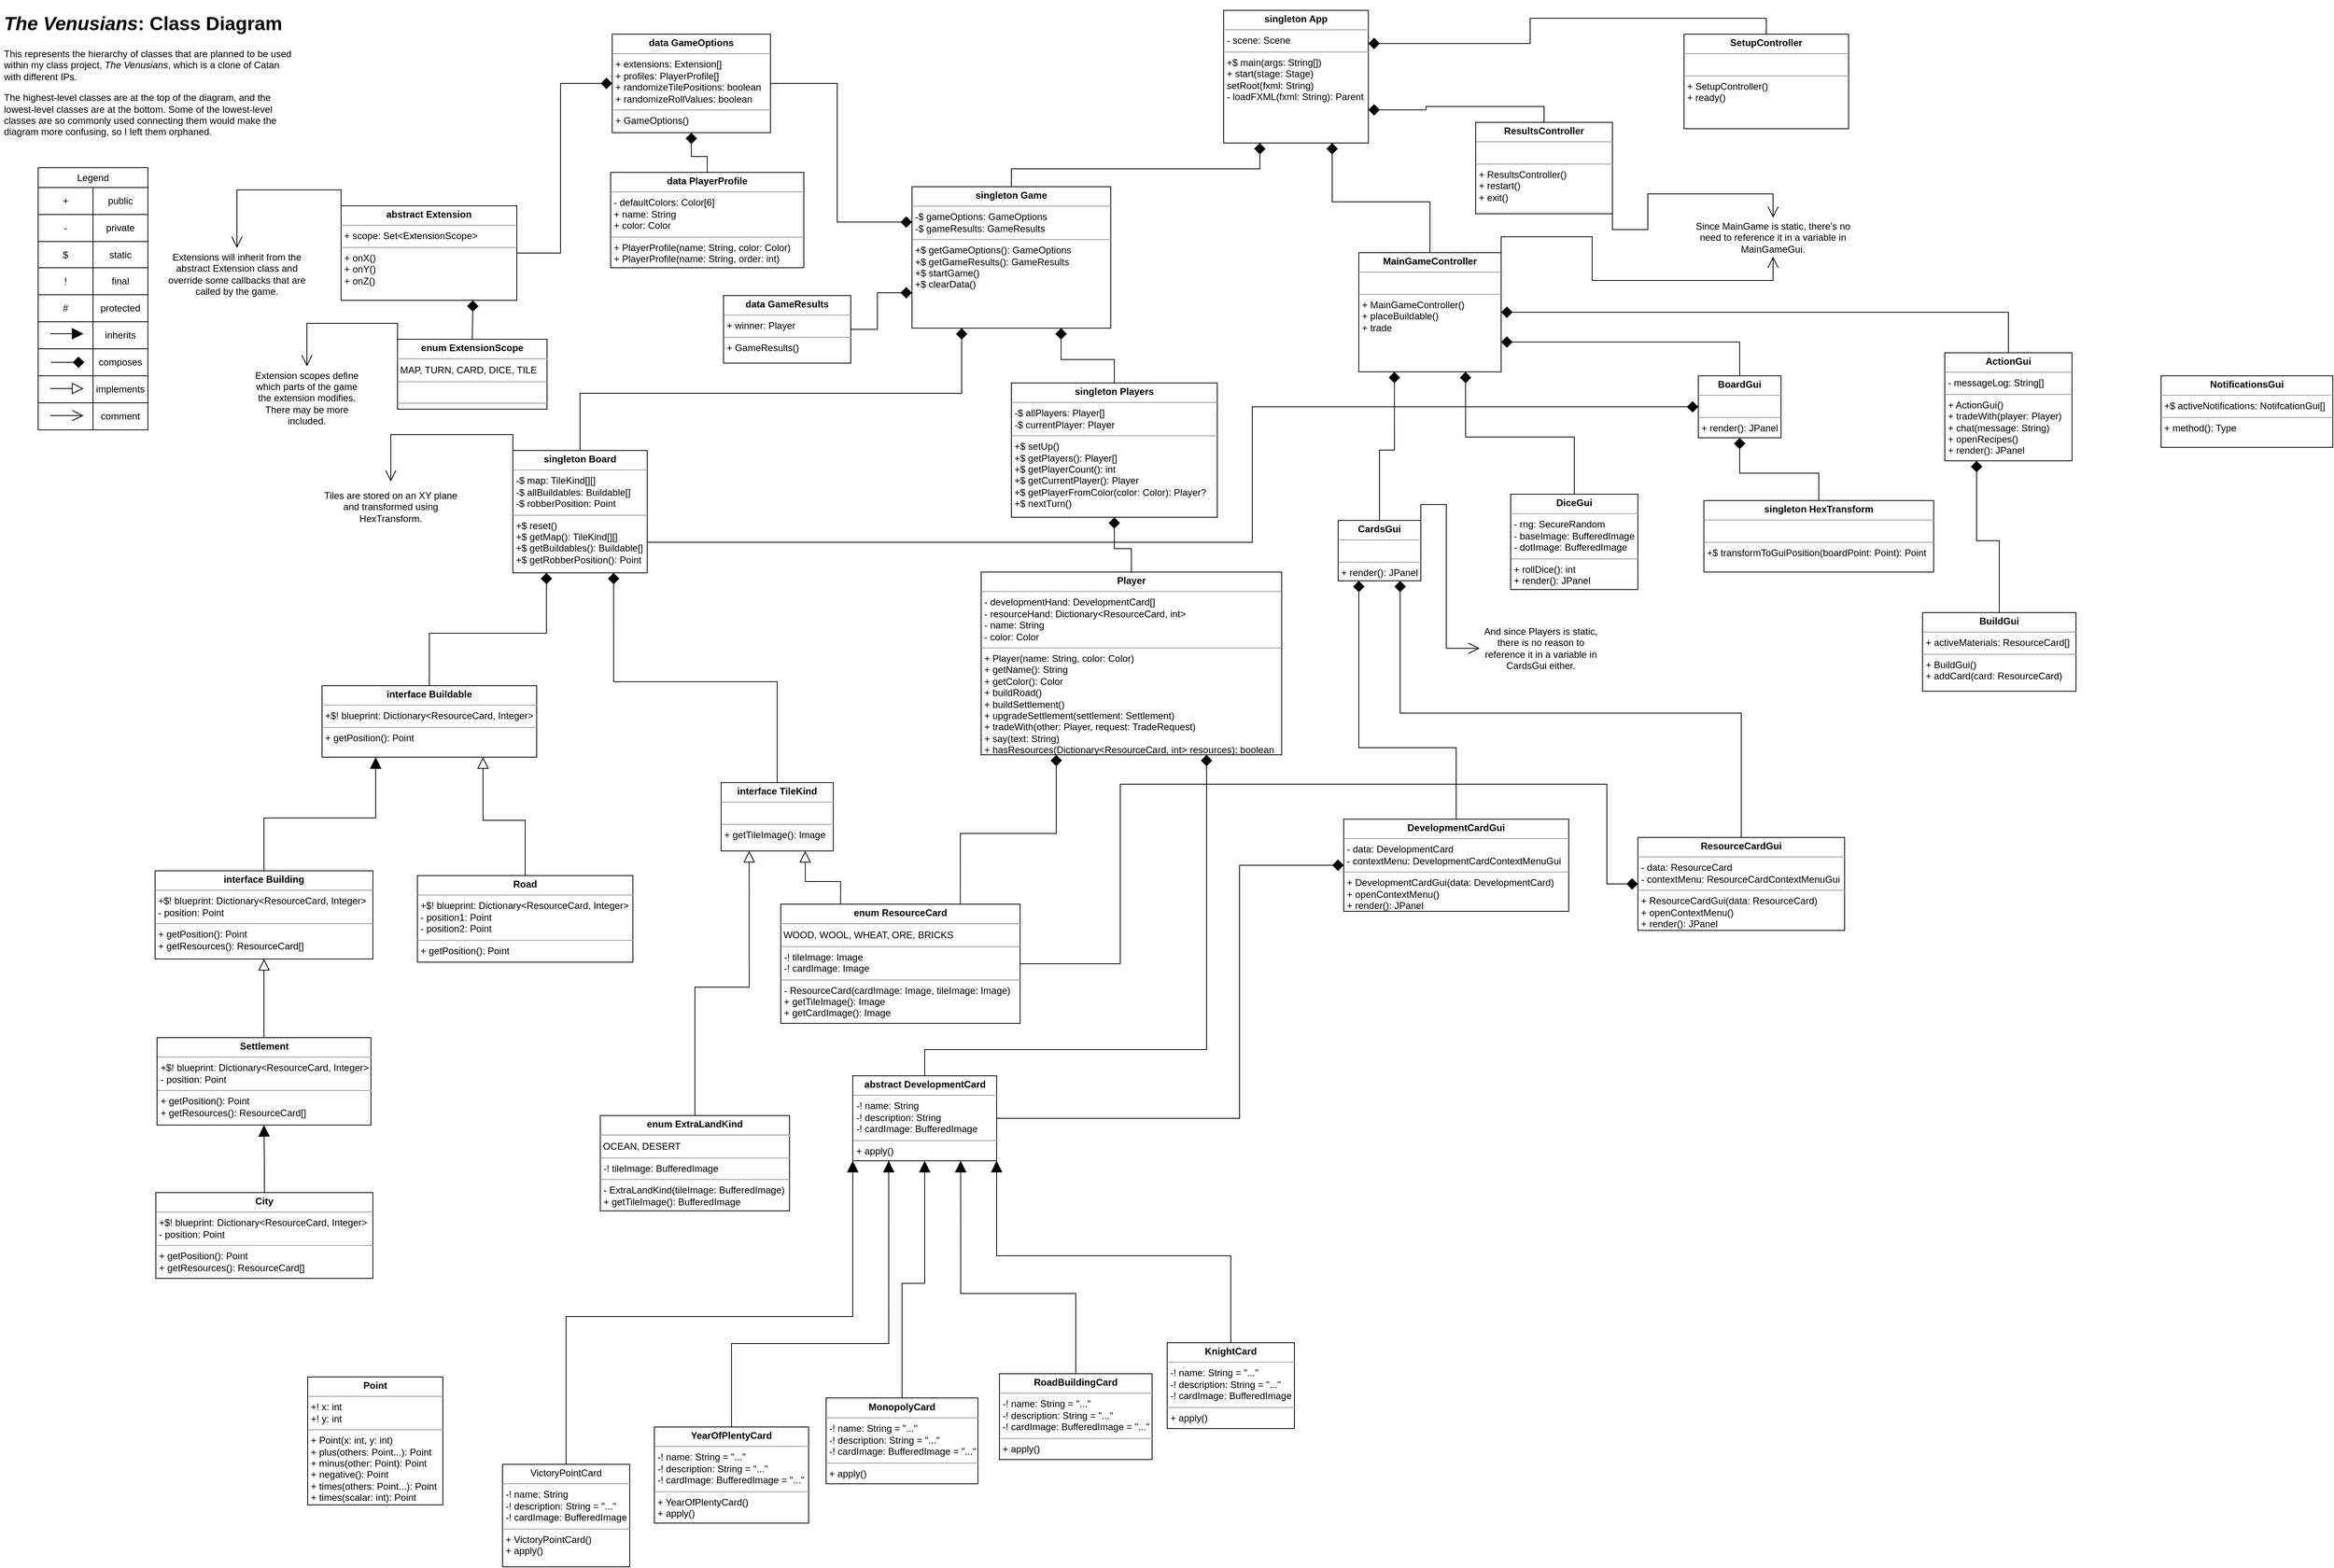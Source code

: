 <mxfile version="15.4.0" type="device"><diagram id="CgwqwNtEmb3e3rUDfWyx" name="Page-1"><mxGraphModel dx="1714" dy="1284" grid="0" gridSize="10" guides="1" tooltips="1" connect="1" arrows="1" fold="1" page="1" pageScale="1" pageWidth="1654" pageHeight="2338" math="0" shadow="0"><root><mxCell id="0"/><mxCell id="1" parent="0"/><mxCell id="dPyYBW3zbcXBtMufSd-f-1" value="&lt;p style=&quot;margin: 0px ; margin-top: 4px ; text-align: center&quot;&gt;&lt;b&gt;singleton App&lt;/b&gt;&lt;/p&gt;&lt;hr size=&quot;1&quot;&gt;&lt;p style=&quot;margin: 0px ; margin-left: 4px&quot;&gt;- scene: Scene&lt;/p&gt;&lt;hr size=&quot;1&quot;&gt;&lt;p style=&quot;margin: 0px ; margin-left: 4px&quot;&gt;+$ main(args: String[])&lt;br&gt;&lt;/p&gt;&lt;p style=&quot;margin: 0px ; margin-left: 4px&quot;&gt;+ start(stage: Stage)&lt;/p&gt;&lt;p style=&quot;margin: 0px ; margin-left: 4px&quot;&gt;setRoot(fxml: String)&lt;/p&gt;&lt;p style=&quot;margin: 0px ; margin-left: 4px&quot;&gt;- loadFXML(fxml: String): Parent&lt;/p&gt;" style="verticalAlign=top;align=left;overflow=fill;fontSize=12;fontFamily=Helvetica;html=1;" parent="1" vertex="1"><mxGeometry x="1558" y="30" width="182" height="167" as="geometry"/></mxCell><mxCell id="dPyYBW3zbcXBtMufSd-f-11" style="edgeStyle=orthogonalEdgeStyle;rounded=0;orthogonalLoop=1;jettySize=auto;html=1;exitX=0.5;exitY=0;exitDx=0;exitDy=0;entryX=0.25;entryY=1;entryDx=0;entryDy=0;endArrow=diamond;endFill=1;startSize=6;endSize=12;" parent="1" source="dPyYBW3zbcXBtMufSd-f-2" target="dPyYBW3zbcXBtMufSd-f-1" edge="1"><mxGeometry relative="1" as="geometry"/></mxCell><mxCell id="dPyYBW3zbcXBtMufSd-f-2" value="&lt;p style=&quot;margin: 0px ; margin-top: 4px ; text-align: center&quot;&gt;&lt;b&gt;singleton Game&lt;/b&gt;&lt;/p&gt;&lt;hr size=&quot;1&quot;&gt;&lt;p style=&quot;margin: 0px ; margin-left: 4px&quot;&gt;-$ gameOptions: GameOptions&lt;/p&gt;&lt;p style=&quot;margin: 0px ; margin-left: 4px&quot;&gt;-$ gameResults: GameResults&lt;/p&gt;&lt;hr size=&quot;1&quot;&gt;&lt;p style=&quot;margin: 0px ; margin-left: 4px&quot;&gt;+$ getGameOptions(): GameOptions&lt;/p&gt;&lt;p style=&quot;margin: 0px ; margin-left: 4px&quot;&gt;+$ getGameResults(): GameResults&lt;/p&gt;&lt;p style=&quot;margin: 0px ; margin-left: 4px&quot;&gt;+$ startGame()&lt;/p&gt;&lt;p style=&quot;margin: 0px ; margin-left: 4px&quot;&gt;+$ clearData()&lt;/p&gt;" style="verticalAlign=top;align=left;overflow=fill;fontSize=12;fontFamily=Helvetica;html=1;" parent="1" vertex="1"><mxGeometry x="1166" y="252" width="250" height="178" as="geometry"/></mxCell><mxCell id="dPyYBW3zbcXBtMufSd-f-10" style="edgeStyle=orthogonalEdgeStyle;rounded=0;orthogonalLoop=1;jettySize=auto;html=1;exitX=0.5;exitY=0;exitDx=0;exitDy=0;entryX=0.25;entryY=1;entryDx=0;entryDy=0;endArrow=diamond;endFill=1;startSize=6;endSize=12;" parent="1" source="dPyYBW3zbcXBtMufSd-f-3" target="dPyYBW3zbcXBtMufSd-f-2" edge="1"><mxGeometry relative="1" as="geometry"/></mxCell><mxCell id="lQb-4pIWXaa014ZYQfIH-14" style="edgeStyle=orthogonalEdgeStyle;rounded=0;orthogonalLoop=1;jettySize=auto;html=1;exitX=1;exitY=0.75;exitDx=0;exitDy=0;entryX=0;entryY=0.5;entryDx=0;entryDy=0;endArrow=diamond;endFill=1;endSize=12;" parent="1" source="dPyYBW3zbcXBtMufSd-f-3" target="dPyYBW3zbcXBtMufSd-f-30" edge="1"><mxGeometry relative="1" as="geometry"><Array as="points"><mxPoint x="1594" y="699"/><mxPoint x="1594" y="529"/></Array></mxGeometry></mxCell><mxCell id="lQb-4pIWXaa014ZYQfIH-18" style="edgeStyle=orthogonalEdgeStyle;rounded=0;orthogonalLoop=1;jettySize=auto;html=1;exitX=0;exitY=0;exitDx=0;exitDy=0;entryX=0.5;entryY=0;entryDx=0;entryDy=0;endArrow=open;endFill=0;endSize=12;" parent="1" source="dPyYBW3zbcXBtMufSd-f-3" target="lQb-4pIWXaa014ZYQfIH-17" edge="1"><mxGeometry relative="1" as="geometry"/></mxCell><mxCell id="dPyYBW3zbcXBtMufSd-f-3" value="&lt;p style=&quot;margin: 0px ; margin-top: 4px ; text-align: center&quot;&gt;&lt;b&gt;singleton Board&lt;/b&gt;&lt;/p&gt;&lt;hr size=&quot;1&quot;&gt;&lt;p style=&quot;margin: 0px ; margin-left: 4px&quot;&gt;-$ map: TileKind[][]&lt;/p&gt;&lt;p style=&quot;margin: 0px ; margin-left: 4px&quot;&gt;-$ allBuildables: Buildable[]&lt;/p&gt;&lt;p style=&quot;margin: 0px ; margin-left: 4px&quot;&gt;-$ robberPosition: Point&lt;/p&gt;&lt;hr size=&quot;1&quot;&gt;&lt;p style=&quot;margin: 0px ; margin-left: 4px&quot;&gt;+$ reset()&lt;/p&gt;&lt;p style=&quot;margin: 0px ; margin-left: 4px&quot;&gt;+$ getMap(): TileKind[][]&lt;/p&gt;&lt;p style=&quot;margin: 0px ; margin-left: 4px&quot;&gt;+$ getBuildables(): Buildable[]&lt;/p&gt;&lt;p style=&quot;margin: 0px ; margin-left: 4px&quot;&gt;+$ getRobberPosition(): Point&lt;/p&gt;" style="verticalAlign=top;align=left;overflow=fill;fontSize=12;fontFamily=Helvetica;html=1;" parent="1" vertex="1"><mxGeometry x="664" y="584" width="169" height="154" as="geometry"/></mxCell><mxCell id="dPyYBW3zbcXBtMufSd-f-7" style="edgeStyle=orthogonalEdgeStyle;rounded=0;orthogonalLoop=1;jettySize=auto;html=1;exitX=0.5;exitY=0;exitDx=0;exitDy=0;entryX=0.5;entryY=1;entryDx=0;entryDy=0;endArrow=diamond;endFill=1;startSize=6;endSize=12;" parent="1" source="dPyYBW3zbcXBtMufSd-f-4" target="dPyYBW3zbcXBtMufSd-f-5" edge="1"><mxGeometry relative="1" as="geometry"/></mxCell><mxCell id="dPyYBW3zbcXBtMufSd-f-4" value="&lt;p style=&quot;margin: 0px ; margin-top: 4px ; text-align: center&quot;&gt;&lt;b&gt;Player&lt;/b&gt;&lt;/p&gt;&lt;hr size=&quot;1&quot;&gt;&lt;p style=&quot;margin: 0px ; margin-left: 4px&quot;&gt;- developmentHand: DevelopmentCard[]&lt;/p&gt;&lt;p style=&quot;margin: 0px ; margin-left: 4px&quot;&gt;- resourceHand: Dictionary&amp;lt;ResourceCard, int&amp;gt;&lt;/p&gt;&lt;p style=&quot;margin: 0px ; margin-left: 4px&quot;&gt;- name: String&lt;/p&gt;&lt;p style=&quot;margin: 0px ; margin-left: 4px&quot;&gt;- color: Color&lt;/p&gt;&lt;hr size=&quot;1&quot;&gt;&lt;p style=&quot;margin: 0px ; margin-left: 4px&quot;&gt;+ Player(name: String, color: Color)&lt;/p&gt;&lt;p style=&quot;margin: 0px ; margin-left: 4px&quot;&gt;+ getName(): String&lt;/p&gt;&lt;p style=&quot;margin: 0px ; margin-left: 4px&quot;&gt;+ getColor(): Color&lt;/p&gt;&lt;p style=&quot;margin: 0px ; margin-left: 4px&quot;&gt;+ buildRoad()&lt;/p&gt;&lt;p style=&quot;margin: 0px ; margin-left: 4px&quot;&gt;+ buildSettlement()&lt;/p&gt;&lt;p style=&quot;margin: 0px ; margin-left: 4px&quot;&gt;+ upgradeSettlement(settlement: Settlement)&lt;/p&gt;&lt;p style=&quot;margin: 0px ; margin-left: 4px&quot;&gt;+ tradeWith(other: Player, request: TradeRequest)&lt;/p&gt;&lt;p style=&quot;margin: 0px ; margin-left: 4px&quot;&gt;+ say(text: String)&lt;/p&gt;&lt;p style=&quot;margin: 0px ; margin-left: 4px&quot;&gt;+ hasResources(Dictionary&amp;lt;ResourceCard, int&amp;gt; resources): boolean&lt;/p&gt;" style="verticalAlign=top;align=left;overflow=fill;fontSize=12;fontFamily=Helvetica;html=1;" parent="1" vertex="1"><mxGeometry x="1253" y="737" width="378" height="230" as="geometry"/></mxCell><mxCell id="dPyYBW3zbcXBtMufSd-f-8" style="edgeStyle=orthogonalEdgeStyle;rounded=0;orthogonalLoop=1;jettySize=auto;html=1;exitX=0.5;exitY=0;exitDx=0;exitDy=0;entryX=0.75;entryY=1;entryDx=0;entryDy=0;endArrow=diamond;endFill=1;startSize=6;endSize=12;" parent="1" source="dPyYBW3zbcXBtMufSd-f-5" target="dPyYBW3zbcXBtMufSd-f-2" edge="1"><mxGeometry relative="1" as="geometry"/></mxCell><mxCell id="dPyYBW3zbcXBtMufSd-f-5" value="&lt;p style=&quot;margin: 0px ; margin-top: 4px ; text-align: center&quot;&gt;&lt;b&gt;singleton Players&lt;/b&gt;&lt;/p&gt;&lt;hr size=&quot;1&quot;&gt;&lt;p style=&quot;margin: 0px ; margin-left: 4px&quot;&gt;-$ allPlayers: Player[]&lt;/p&gt;&lt;p style=&quot;margin: 0px ; margin-left: 4px&quot;&gt;-$ currentPlayer: Player&lt;/p&gt;&lt;hr size=&quot;1&quot;&gt;&lt;p style=&quot;margin: 0px ; margin-left: 4px&quot;&gt;&lt;span&gt;+$ setUp()&lt;/span&gt;&lt;br&gt;&lt;/p&gt;&lt;p style=&quot;margin: 0px ; margin-left: 4px&quot;&gt;+$ getPlayers(): Player[]&lt;/p&gt;&lt;p style=&quot;margin: 0px ; margin-left: 4px&quot;&gt;+$ getPlayerCount(): int&lt;/p&gt;&lt;p style=&quot;margin: 0px ; margin-left: 4px&quot;&gt;+$ getCurrentPlayer(): Player&lt;/p&gt;&lt;p style=&quot;margin: 0px ; margin-left: 4px&quot;&gt;+$ getPlayerFromColor(color: Color): Player?&lt;/p&gt;&lt;p style=&quot;margin: 0px ; margin-left: 4px&quot;&gt;+$ nextTurn()&lt;/p&gt;" style="verticalAlign=top;align=left;overflow=fill;fontSize=12;fontFamily=Helvetica;html=1;" parent="1" vertex="1"><mxGeometry x="1291" y="499" width="259" height="169" as="geometry"/></mxCell><mxCell id="dPyYBW3zbcXBtMufSd-f-9" value="&lt;p style=&quot;margin: 0px ; margin-top: 4px ; text-align: center&quot;&gt;&lt;b&gt;Point&lt;/b&gt;&lt;/p&gt;&lt;hr size=&quot;1&quot;&gt;&lt;p style=&quot;margin: 0px ; margin-left: 4px&quot;&gt;+! x: int&lt;/p&gt;&lt;p style=&quot;margin: 0px ; margin-left: 4px&quot;&gt;+! y: int&lt;/p&gt;&lt;hr size=&quot;1&quot;&gt;&lt;p style=&quot;margin: 0px ; margin-left: 4px&quot;&gt;+ Point(x: int, y: int)&lt;/p&gt;&lt;p style=&quot;margin: 0px ; margin-left: 4px&quot;&gt;+ plus(others: Point...): Point&lt;/p&gt;&lt;p style=&quot;margin: 0px ; margin-left: 4px&quot;&gt;+ minus(other: Point): Point&lt;/p&gt;&lt;p style=&quot;margin: 0px ; margin-left: 4px&quot;&gt;+ negative(): Point&lt;/p&gt;&lt;p style=&quot;margin: 0px ; margin-left: 4px&quot;&gt;+ times(others: Point...): Point&lt;/p&gt;&lt;p style=&quot;margin: 0px ; margin-left: 4px&quot;&gt;+ times(scalar: int): Point&lt;/p&gt;" style="verticalAlign=top;align=left;overflow=fill;fontSize=12;fontFamily=Helvetica;html=1;" parent="1" vertex="1"><mxGeometry x="406" y="1750" width="170" height="161" as="geometry"/></mxCell><mxCell id="dPyYBW3zbcXBtMufSd-f-31" style="edgeStyle=orthogonalEdgeStyle;rounded=0;orthogonalLoop=1;jettySize=auto;html=1;exitX=0.5;exitY=0;exitDx=0;exitDy=0;entryX=0.25;entryY=1;entryDx=0;entryDy=0;endArrow=diamond;endFill=1;startSize=6;endSize=12;" parent="1" source="dPyYBW3zbcXBtMufSd-f-13" target="dPyYBW3zbcXBtMufSd-f-3" edge="1"><mxGeometry relative="1" as="geometry"/></mxCell><mxCell id="dPyYBW3zbcXBtMufSd-f-13" value="&lt;p style=&quot;margin: 0px ; margin-top: 4px ; text-align: center&quot;&gt;&lt;b&gt;interface Buildable&lt;/b&gt;&lt;/p&gt;&lt;hr size=&quot;1&quot;&gt;&lt;p style=&quot;margin: 0px ; margin-left: 4px&quot;&gt;&lt;span&gt;+$! blueprint: Dictionary&amp;lt;ResourceCard, Integer&amp;gt;&lt;/span&gt;&lt;br&gt;&lt;/p&gt;&lt;hr size=&quot;1&quot;&gt;&lt;p style=&quot;margin: 0px ; margin-left: 4px&quot;&gt;+ getPosition(): Point&lt;/p&gt;" style="verticalAlign=top;align=left;overflow=fill;fontSize=12;fontFamily=Helvetica;html=1;" parent="1" vertex="1"><mxGeometry x="424" y="880" width="270" height="90" as="geometry"/></mxCell><mxCell id="dPyYBW3zbcXBtMufSd-f-15" style="edgeStyle=orthogonalEdgeStyle;rounded=0;orthogonalLoop=1;jettySize=auto;html=1;exitX=0.5;exitY=0;exitDx=0;exitDy=0;entryX=0.75;entryY=1;entryDx=0;entryDy=0;endArrow=block;endFill=0;startSize=6;endSize=12;" parent="1" source="dPyYBW3zbcXBtMufSd-f-14" target="dPyYBW3zbcXBtMufSd-f-13" edge="1"><mxGeometry relative="1" as="geometry"/></mxCell><mxCell id="dPyYBW3zbcXBtMufSd-f-14" value="&lt;p style=&quot;margin: 0px ; margin-top: 4px ; text-align: center&quot;&gt;&lt;b&gt;Road&lt;/b&gt;&lt;/p&gt;&lt;hr size=&quot;1&quot;&gt;&lt;p style=&quot;margin: 0px ; margin-left: 4px&quot;&gt;&lt;span&gt;+$! blueprint: Dictionary&amp;lt;ResourceCard, Integer&amp;gt;&lt;/span&gt;&lt;br&gt;&lt;/p&gt;&lt;p style=&quot;margin: 0px ; margin-left: 4px&quot;&gt;&lt;span&gt;- position1: Point&lt;/span&gt;&lt;/p&gt;&lt;p style=&quot;margin: 0px ; margin-left: 4px&quot;&gt;&lt;span&gt;- position2: Point&lt;/span&gt;&lt;/p&gt;&lt;hr size=&quot;1&quot;&gt;&lt;p style=&quot;margin: 0px ; margin-left: 4px&quot;&gt;+ getPosition(): Point&lt;/p&gt;" style="verticalAlign=top;align=left;overflow=fill;fontSize=12;fontFamily=Helvetica;html=1;" parent="1" vertex="1"><mxGeometry x="544" y="1119" width="271" height="109" as="geometry"/></mxCell><mxCell id="dPyYBW3zbcXBtMufSd-f-20" style="edgeStyle=orthogonalEdgeStyle;rounded=0;orthogonalLoop=1;jettySize=auto;html=1;exitX=0.5;exitY=0;exitDx=0;exitDy=0;entryX=0.5;entryY=1;entryDx=0;entryDy=0;endArrow=block;endFill=0;startSize=6;endSize=12;" parent="1" source="dPyYBW3zbcXBtMufSd-f-16" target="dPyYBW3zbcXBtMufSd-f-18" edge="1"><mxGeometry relative="1" as="geometry"/></mxCell><mxCell id="dPyYBW3zbcXBtMufSd-f-16" value="&lt;p style=&quot;margin: 0px ; margin-top: 4px ; text-align: center&quot;&gt;&lt;b&gt;Settlement&lt;/b&gt;&lt;/p&gt;&lt;hr size=&quot;1&quot;&gt;&lt;p style=&quot;margin: 0px ; margin-left: 4px&quot;&gt;+$! blueprint: Dictionary&amp;lt;ResourceCard, Integer&amp;gt;&lt;/p&gt;&lt;p style=&quot;margin: 0px ; margin-left: 4px&quot;&gt;- position: Point&lt;/p&gt;&lt;hr size=&quot;1&quot;&gt;&lt;p style=&quot;margin: 0px ; margin-left: 4px&quot;&gt;+ getPosition(): Point&lt;/p&gt;&lt;p style=&quot;margin: 0px ; margin-left: 4px&quot;&gt;+ getResources(): ResourceCard[]&lt;/p&gt;" style="verticalAlign=top;align=left;overflow=fill;fontSize=12;fontFamily=Helvetica;html=1;" parent="1" vertex="1"><mxGeometry x="216.5" y="1323" width="269" height="110" as="geometry"/></mxCell><mxCell id="dPyYBW3zbcXBtMufSd-f-21" style="edgeStyle=orthogonalEdgeStyle;rounded=0;orthogonalLoop=1;jettySize=auto;html=1;exitX=0.5;exitY=0;exitDx=0;exitDy=0;entryX=0.5;entryY=1;entryDx=0;entryDy=0;endArrow=block;endFill=1;startSize=6;endSize=12;" parent="1" source="dPyYBW3zbcXBtMufSd-f-17" target="dPyYBW3zbcXBtMufSd-f-16" edge="1"><mxGeometry relative="1" as="geometry"/></mxCell><mxCell id="dPyYBW3zbcXBtMufSd-f-17" value="&lt;p style=&quot;margin: 0px ; margin-top: 4px ; text-align: center&quot;&gt;&lt;b&gt;City&lt;/b&gt;&lt;/p&gt;&lt;hr size=&quot;1&quot;&gt;&lt;p style=&quot;margin: 0px ; margin-left: 4px&quot;&gt;+$! blueprint: Dictionary&amp;lt;ResourceCard, Integer&amp;gt;&lt;/p&gt;&lt;p style=&quot;margin: 0px ; margin-left: 4px&quot;&gt;- position: Point&lt;/p&gt;&lt;hr size=&quot;1&quot;&gt;&lt;p style=&quot;margin: 0px ; margin-left: 4px&quot;&gt;+ getPosition(): Point&lt;/p&gt;&lt;p style=&quot;margin: 0px ; margin-left: 4px&quot;&gt;+ getResources(): ResourceCard[]&lt;/p&gt;" style="verticalAlign=top;align=left;overflow=fill;fontSize=12;fontFamily=Helvetica;html=1;" parent="1" vertex="1"><mxGeometry x="215" y="1518" width="273" height="108" as="geometry"/></mxCell><mxCell id="dPyYBW3zbcXBtMufSd-f-19" style="edgeStyle=orthogonalEdgeStyle;rounded=0;orthogonalLoop=1;jettySize=auto;html=1;exitX=0.5;exitY=0;exitDx=0;exitDy=0;entryX=0.25;entryY=1;entryDx=0;entryDy=0;endArrow=block;endFill=1;startSize=6;endSize=12;" parent="1" source="dPyYBW3zbcXBtMufSd-f-18" target="dPyYBW3zbcXBtMufSd-f-13" edge="1"><mxGeometry relative="1" as="geometry"/></mxCell><mxCell id="dPyYBW3zbcXBtMufSd-f-18" value="&lt;p style=&quot;margin: 0px ; margin-top: 4px ; text-align: center&quot;&gt;&lt;b&gt;interface Building&lt;/b&gt;&lt;/p&gt;&lt;hr size=&quot;1&quot;&gt;&lt;p style=&quot;margin: 0px ; margin-left: 4px&quot;&gt;+$! blueprint: Dictionary&amp;lt;ResourceCard, Integer&amp;gt;&lt;/p&gt;&lt;p style=&quot;margin: 0px ; margin-left: 4px&quot;&gt;- position: Point&lt;/p&gt;&lt;hr size=&quot;1&quot;&gt;&lt;p style=&quot;margin: 0px ; margin-left: 4px&quot;&gt;+ getPosition(): Point&lt;/p&gt;&lt;p style=&quot;margin: 0px ; margin-left: 4px&quot;&gt;+ getResources(): ResourceCard[]&lt;/p&gt;" style="verticalAlign=top;align=left;overflow=fill;fontSize=12;fontFamily=Helvetica;html=1;" parent="1" vertex="1"><mxGeometry x="214" y="1113" width="274" height="111" as="geometry"/></mxCell><mxCell id="dPyYBW3zbcXBtMufSd-f-23" style="edgeStyle=orthogonalEdgeStyle;rounded=0;orthogonalLoop=1;jettySize=auto;html=1;exitX=0.5;exitY=0;exitDx=0;exitDy=0;entryX=0.75;entryY=1;entryDx=0;entryDy=0;endArrow=diamond;endFill=1;startSize=6;endSize=12;" parent="1" source="dPyYBW3zbcXBtMufSd-f-22" target="dPyYBW3zbcXBtMufSd-f-1" edge="1"><mxGeometry relative="1" as="geometry"/></mxCell><mxCell id="lQb-4pIWXaa014ZYQfIH-30" style="edgeStyle=orthogonalEdgeStyle;rounded=0;orthogonalLoop=1;jettySize=auto;html=1;exitX=1;exitY=0;exitDx=0;exitDy=0;entryX=0.5;entryY=1;entryDx=0;entryDy=0;endArrow=open;endFill=0;endSize=12;" parent="1" source="dPyYBW3zbcXBtMufSd-f-22" target="lQb-4pIWXaa014ZYQfIH-9" edge="1"><mxGeometry relative="1" as="geometry"/></mxCell><mxCell id="dPyYBW3zbcXBtMufSd-f-22" value="&lt;p style=&quot;margin: 0px ; margin-top: 4px ; text-align: center&quot;&gt;&lt;b&gt;MainGameController&lt;/b&gt;&lt;/p&gt;&lt;hr size=&quot;1&quot;&gt;&lt;p style=&quot;margin: 0px ; margin-left: 4px&quot;&gt;&lt;br&gt;&lt;/p&gt;&lt;hr size=&quot;1&quot;&gt;&lt;p style=&quot;margin: 0px ; margin-left: 4px&quot;&gt;+ MainGameController()&lt;/p&gt;&lt;p style=&quot;margin: 0px ; margin-left: 4px&quot;&gt;+ placeBuildable()&lt;/p&gt;&lt;p style=&quot;margin: 0px ; margin-left: 4px&quot;&gt;+ trade&lt;/p&gt;" style="verticalAlign=top;align=left;overflow=fill;fontSize=12;fontFamily=Helvetica;html=1;" parent="1" vertex="1"><mxGeometry x="1728" y="335" width="179" height="150" as="geometry"/></mxCell><mxCell id="dPyYBW3zbcXBtMufSd-f-27" style="edgeStyle=orthogonalEdgeStyle;rounded=0;orthogonalLoop=1;jettySize=auto;html=1;exitX=0.5;exitY=0;exitDx=0;exitDy=0;entryX=1;entryY=0.25;entryDx=0;entryDy=0;endArrow=diamond;endFill=1;startSize=6;endSize=12;" parent="1" source="dPyYBW3zbcXBtMufSd-f-24" target="dPyYBW3zbcXBtMufSd-f-1" edge="1"><mxGeometry relative="1" as="geometry"/></mxCell><mxCell id="dPyYBW3zbcXBtMufSd-f-24" value="&lt;p style=&quot;margin: 0px ; margin-top: 4px ; text-align: center&quot;&gt;&lt;b&gt;SetupController&lt;/b&gt;&lt;/p&gt;&lt;hr size=&quot;1&quot;&gt;&lt;p style=&quot;margin: 0px ; margin-left: 4px&quot;&gt;&lt;br&gt;&lt;/p&gt;&lt;hr size=&quot;1&quot;&gt;&lt;p style=&quot;margin: 0px ; margin-left: 4px&quot;&gt;+ SetupController()&lt;/p&gt;&lt;p style=&quot;margin: 0px ; margin-left: 4px&quot;&gt;+ ready()&lt;/p&gt;" style="verticalAlign=top;align=left;overflow=fill;fontSize=12;fontFamily=Helvetica;html=1;" parent="1" vertex="1"><mxGeometry x="2137" y="60" width="207" height="119" as="geometry"/></mxCell><mxCell id="dPyYBW3zbcXBtMufSd-f-26" style="edgeStyle=orthogonalEdgeStyle;rounded=0;orthogonalLoop=1;jettySize=auto;html=1;exitX=0.5;exitY=0;exitDx=0;exitDy=0;entryX=1;entryY=0.75;entryDx=0;entryDy=0;endArrow=diamond;endFill=1;startSize=6;endSize=12;" parent="1" source="dPyYBW3zbcXBtMufSd-f-25" target="dPyYBW3zbcXBtMufSd-f-1" edge="1"><mxGeometry relative="1" as="geometry"/></mxCell><mxCell id="um70ZHuYlD0APEIAR8yA-4" value="" style="edgeStyle=orthogonalEdgeStyle;rounded=0;orthogonalLoop=1;jettySize=auto;html=1;endArrow=open;endFill=0;endSize=12;exitX=1;exitY=1;exitDx=0;exitDy=0;" parent="1" source="dPyYBW3zbcXBtMufSd-f-25" target="lQb-4pIWXaa014ZYQfIH-9" edge="1"><mxGeometry relative="1" as="geometry"/></mxCell><mxCell id="dPyYBW3zbcXBtMufSd-f-25" value="&lt;p style=&quot;margin: 0px ; margin-top: 4px ; text-align: center&quot;&gt;&lt;b&gt;ResultsController&lt;/b&gt;&lt;/p&gt;&lt;hr size=&quot;1&quot;&gt;&lt;p style=&quot;margin: 0px ; margin-left: 4px&quot;&gt;&lt;br&gt;&lt;/p&gt;&lt;hr size=&quot;1&quot;&gt;&lt;p style=&quot;margin: 0px ; margin-left: 4px&quot;&gt;+ ResultsController()&lt;/p&gt;&lt;p style=&quot;margin: 0px ; margin-left: 4px&quot;&gt;+ restart()&lt;/p&gt;&lt;p style=&quot;margin: 0px ; margin-left: 4px&quot;&gt;+ exit()&lt;/p&gt;" style="verticalAlign=top;align=left;overflow=fill;fontSize=12;fontFamily=Helvetica;html=1;" parent="1" vertex="1"><mxGeometry x="1875" y="171" width="172" height="115" as="geometry"/></mxCell><mxCell id="dPyYBW3zbcXBtMufSd-f-41" style="edgeStyle=orthogonalEdgeStyle;rounded=0;orthogonalLoop=1;jettySize=auto;html=1;exitX=1;exitY=0.5;exitDx=0;exitDy=0;entryX=0;entryY=0.25;entryDx=0;entryDy=0;endArrow=diamond;endFill=1;startSize=6;endSize=12;" parent="1" source="dPyYBW3zbcXBtMufSd-f-28" target="dPyYBW3zbcXBtMufSd-f-2" edge="1"><mxGeometry relative="1" as="geometry"/></mxCell><mxCell id="dPyYBW3zbcXBtMufSd-f-28" value="&lt;p style=&quot;margin: 0px ; margin-top: 4px ; text-align: center&quot;&gt;&lt;b&gt;data GameOptions&lt;/b&gt;&lt;/p&gt;&lt;hr size=&quot;1&quot;&gt;&lt;p style=&quot;margin: 0px ; margin-left: 4px&quot;&gt;&lt;span&gt;+ extensions: Extension[]&lt;/span&gt;&lt;br&gt;&lt;/p&gt;&lt;p style=&quot;margin: 0px ; margin-left: 4px&quot;&gt;+ profiles: PlayerProfile[]&lt;/p&gt;&lt;p style=&quot;margin: 0px ; margin-left: 4px&quot;&gt;+ randomizeTilePositions: boolean&lt;/p&gt;&lt;p style=&quot;margin: 0px ; margin-left: 4px&quot;&gt;+ randomizeRollValues: boolean&lt;/p&gt;&lt;hr size=&quot;1&quot;&gt;&lt;p style=&quot;margin: 0px ; margin-left: 4px&quot;&gt;+ GameOptions()&lt;/p&gt;" style="verticalAlign=top;align=left;overflow=fill;fontSize=12;fontFamily=Helvetica;html=1;" parent="1" vertex="1"><mxGeometry x="789" y="60" width="199" height="124" as="geometry"/></mxCell><mxCell id="dPyYBW3zbcXBtMufSd-f-42" style="edgeStyle=orthogonalEdgeStyle;rounded=0;orthogonalLoop=1;jettySize=auto;html=1;exitX=1;exitY=0.5;exitDx=0;exitDy=0;entryX=0;entryY=0.75;entryDx=0;entryDy=0;endArrow=diamond;endFill=1;startSize=6;endSize=12;" parent="1" source="dPyYBW3zbcXBtMufSd-f-29" target="dPyYBW3zbcXBtMufSd-f-2" edge="1"><mxGeometry relative="1" as="geometry"/></mxCell><mxCell id="dPyYBW3zbcXBtMufSd-f-29" value="&lt;p style=&quot;margin: 0px ; margin-top: 4px ; text-align: center&quot;&gt;&lt;b&gt;data GameResults&lt;/b&gt;&lt;/p&gt;&lt;hr size=&quot;1&quot;&gt;&lt;p style=&quot;margin: 0px ; margin-left: 4px&quot;&gt;+ winner: Player&lt;/p&gt;&lt;hr size=&quot;1&quot;&gt;&lt;p style=&quot;margin: 0px ; margin-left: 4px&quot;&gt;+ GameResults()&lt;/p&gt;" style="verticalAlign=top;align=left;overflow=fill;fontSize=12;fontFamily=Helvetica;html=1;" parent="1" vertex="1"><mxGeometry x="929" y="389" width="160" height="85" as="geometry"/></mxCell><mxCell id="dPyYBW3zbcXBtMufSd-f-43" style="edgeStyle=orthogonalEdgeStyle;rounded=0;orthogonalLoop=1;jettySize=auto;html=1;exitX=0.5;exitY=0;exitDx=0;exitDy=0;entryX=1;entryY=0.75;entryDx=0;entryDy=0;endArrow=diamond;endFill=1;startSize=6;endSize=12;" parent="1" source="dPyYBW3zbcXBtMufSd-f-30" target="dPyYBW3zbcXBtMufSd-f-22" edge="1"><mxGeometry relative="1" as="geometry"/></mxCell><mxCell id="dPyYBW3zbcXBtMufSd-f-30" value="&lt;p style=&quot;margin: 0px ; margin-top: 4px ; text-align: center&quot;&gt;&lt;b&gt;BoardGui&lt;/b&gt;&lt;/p&gt;&lt;hr size=&quot;1&quot;&gt;&lt;p style=&quot;margin: 0px ; margin-left: 4px&quot;&gt;&lt;br&gt;&lt;/p&gt;&lt;hr size=&quot;1&quot;&gt;&lt;p style=&quot;margin: 0px ; margin-left: 4px&quot;&gt;+ render(): JPanel&lt;/p&gt;" style="verticalAlign=top;align=left;overflow=fill;fontSize=12;fontFamily=Helvetica;html=1;" parent="1" vertex="1"><mxGeometry x="2155" y="490" width="104" height="78" as="geometry"/></mxCell><mxCell id="dPyYBW3zbcXBtMufSd-f-37" style="edgeStyle=orthogonalEdgeStyle;rounded=0;orthogonalLoop=1;jettySize=auto;html=1;exitX=0.25;exitY=0;exitDx=0;exitDy=0;entryX=0.75;entryY=1;entryDx=0;entryDy=0;endArrow=block;endFill=0;startSize=6;endSize=12;" parent="1" source="dPyYBW3zbcXBtMufSd-f-32" target="dPyYBW3zbcXBtMufSd-f-35" edge="1"><mxGeometry relative="1" as="geometry"/></mxCell><mxCell id="dPyYBW3zbcXBtMufSd-f-51" style="edgeStyle=orthogonalEdgeStyle;rounded=0;orthogonalLoop=1;jettySize=auto;html=1;exitX=0.75;exitY=0;exitDx=0;exitDy=0;entryX=0.25;entryY=1;entryDx=0;entryDy=0;endArrow=diamond;endFill=1;startSize=6;endSize=12;" parent="1" source="dPyYBW3zbcXBtMufSd-f-32" target="dPyYBW3zbcXBtMufSd-f-4" edge="1"><mxGeometry relative="1" as="geometry"/></mxCell><mxCell id="lQb-4pIWXaa014ZYQfIH-6" style="edgeStyle=orthogonalEdgeStyle;rounded=0;orthogonalLoop=1;jettySize=auto;html=1;exitX=1;exitY=0.5;exitDx=0;exitDy=0;entryX=0;entryY=0.5;entryDx=0;entryDy=0;endArrow=diamond;endFill=1;endSize=12;" parent="1" source="dPyYBW3zbcXBtMufSd-f-32" target="lQb-4pIWXaa014ZYQfIH-2" edge="1"><mxGeometry relative="1" as="geometry"><Array as="points"><mxPoint x="1428" y="1230"/><mxPoint x="1428" y="1004"/><mxPoint x="2040" y="1004"/><mxPoint x="2040" y="1130"/></Array></mxGeometry></mxCell><mxCell id="dPyYBW3zbcXBtMufSd-f-32" value="&lt;p style=&quot;margin: 0px ; margin-top: 4px ; text-align: center&quot;&gt;&lt;b&gt;enum ResourceCard&lt;/b&gt;&lt;/p&gt;&lt;hr&gt;&amp;nbsp;WOOD, WOOL, WHEAT, ORE, BRICKS&lt;hr size=&quot;1&quot;&gt;&lt;p style=&quot;margin: 0px ; margin-left: 4px&quot;&gt;-! tileImage: Image&lt;/p&gt;&lt;p style=&quot;margin: 0px ; margin-left: 4px&quot;&gt;-! cardImage: Image&lt;/p&gt;&lt;hr size=&quot;1&quot;&gt;&lt;p style=&quot;margin: 0px ; margin-left: 4px&quot;&gt;- ResourceCard(cardImage: Image, tileImage: Image)&lt;/p&gt;&lt;p style=&quot;margin: 0px ; margin-left: 4px&quot;&gt;+ getTileImage(): Image&lt;/p&gt;&lt;p style=&quot;margin: 0px ; margin-left: 4px&quot;&gt;+ getCardImage(): Image&lt;/p&gt;" style="verticalAlign=top;align=left;overflow=fill;fontSize=12;fontFamily=Helvetica;html=1;" parent="1" vertex="1"><mxGeometry x="1001" y="1155" width="301" height="150" as="geometry"/></mxCell><mxCell id="dPyYBW3zbcXBtMufSd-f-52" style="edgeStyle=orthogonalEdgeStyle;rounded=0;orthogonalLoop=1;jettySize=auto;html=1;exitX=0.5;exitY=0;exitDx=0;exitDy=0;entryX=0.75;entryY=1;entryDx=0;entryDy=0;endArrow=diamond;endFill=1;startSize=6;endSize=12;" parent="1" source="dPyYBW3zbcXBtMufSd-f-33" target="dPyYBW3zbcXBtMufSd-f-4" edge="1"><mxGeometry relative="1" as="geometry"><Array as="points"><mxPoint x="1182" y="1338"/><mxPoint x="1537" y="1338"/></Array></mxGeometry></mxCell><mxCell id="lQb-4pIWXaa014ZYQfIH-5" style="edgeStyle=orthogonalEdgeStyle;rounded=0;orthogonalLoop=1;jettySize=auto;html=1;exitX=1;exitY=0.5;exitDx=0;exitDy=0;entryX=0;entryY=0.5;entryDx=0;entryDy=0;endArrow=diamond;endFill=1;endSize=12;" parent="1" source="dPyYBW3zbcXBtMufSd-f-33" target="dPyYBW3zbcXBtMufSd-f-48" edge="1"><mxGeometry relative="1" as="geometry"><Array as="points"><mxPoint x="1578" y="1425"/><mxPoint x="1578" y="1106"/></Array></mxGeometry></mxCell><mxCell id="dPyYBW3zbcXBtMufSd-f-33" value="&lt;p style=&quot;margin: 0px ; margin-top: 4px ; text-align: center&quot;&gt;&lt;b&gt;abstract DevelopmentCard&lt;/b&gt;&lt;/p&gt;&lt;hr size=&quot;1&quot;&gt;&lt;p style=&quot;margin: 0px ; margin-left: 4px&quot;&gt;-! name: String&lt;/p&gt;&lt;p style=&quot;margin: 0px ; margin-left: 4px&quot;&gt;-! description: String&lt;/p&gt;&lt;p style=&quot;margin: 0px ; margin-left: 4px&quot;&gt;-! cardImage: BufferedImage&lt;/p&gt;&lt;hr size=&quot;1&quot;&gt;&lt;p style=&quot;margin: 0px ; margin-left: 4px&quot;&gt;+ apply()&lt;/p&gt;" style="verticalAlign=top;align=left;overflow=fill;fontSize=12;fontFamily=Helvetica;html=1;" parent="1" vertex="1"><mxGeometry x="1091.5" y="1371" width="181" height="107" as="geometry"/></mxCell><mxCell id="dPyYBW3zbcXBtMufSd-f-49" style="edgeStyle=orthogonalEdgeStyle;rounded=0;orthogonalLoop=1;jettySize=auto;html=1;exitX=0.5;exitY=0;exitDx=0;exitDy=0;entryX=0.25;entryY=1;entryDx=0;entryDy=0;endArrow=block;endFill=0;startSize=6;endSize=12;" parent="1" source="dPyYBW3zbcXBtMufSd-f-34" target="dPyYBW3zbcXBtMufSd-f-35" edge="1"><mxGeometry relative="1" as="geometry"/></mxCell><mxCell id="dPyYBW3zbcXBtMufSd-f-34" value="&lt;p style=&quot;margin: 0px ; margin-top: 4px ; text-align: center&quot;&gt;&lt;b&gt;enum ExtraLandKind&lt;/b&gt;&lt;/p&gt;&lt;hr&gt;&amp;nbsp;OCEAN, DESERT&lt;hr size=&quot;1&quot;&gt;&lt;p style=&quot;margin: 0px ; margin-left: 4px&quot;&gt;-! tileImage: BufferedImage&lt;/p&gt;&lt;hr size=&quot;1&quot;&gt;&lt;p style=&quot;margin: 0px ; margin-left: 4px&quot;&gt;- ExtraLandKind(tileImage: BufferedImage)&lt;/p&gt;&lt;p style=&quot;margin: 0px ; margin-left: 4px&quot;&gt;+ getTileImage(): BufferedImage&lt;/p&gt;" style="verticalAlign=top;align=left;overflow=fill;fontSize=12;fontFamily=Helvetica;html=1;" parent="1" vertex="1"><mxGeometry x="774" y="1421" width="238" height="120" as="geometry"/></mxCell><mxCell id="dPyYBW3zbcXBtMufSd-f-50" style="edgeStyle=orthogonalEdgeStyle;rounded=0;orthogonalLoop=1;jettySize=auto;html=1;exitX=0.5;exitY=0;exitDx=0;exitDy=0;entryX=0.75;entryY=1;entryDx=0;entryDy=0;endArrow=diamond;endFill=1;startSize=6;endSize=12;" parent="1" source="dPyYBW3zbcXBtMufSd-f-35" target="dPyYBW3zbcXBtMufSd-f-3" edge="1"><mxGeometry relative="1" as="geometry"><mxPoint x="872" y="958" as="targetPoint"/></mxGeometry></mxCell><mxCell id="dPyYBW3zbcXBtMufSd-f-35" value="&lt;p style=&quot;margin: 0px ; margin-top: 4px ; text-align: center&quot;&gt;&lt;b&gt;interface TileKind&lt;/b&gt;&lt;/p&gt;&lt;hr size=&quot;1&quot;&gt;&lt;p style=&quot;margin: 0px ; margin-left: 4px&quot;&gt;&lt;br&gt;&lt;/p&gt;&lt;hr size=&quot;1&quot;&gt;&lt;p style=&quot;margin: 0px ; margin-left: 4px&quot;&gt;+ getTileImage(): Image&lt;/p&gt;" style="verticalAlign=top;align=left;overflow=fill;fontSize=12;fontFamily=Helvetica;html=1;" parent="1" vertex="1"><mxGeometry x="926" y="1002" width="141" height="86" as="geometry"/></mxCell><mxCell id="dPyYBW3zbcXBtMufSd-f-45" style="edgeStyle=orthogonalEdgeStyle;rounded=0;orthogonalLoop=1;jettySize=auto;html=1;exitX=0.5;exitY=0;exitDx=0;exitDy=0;entryX=0.25;entryY=1;entryDx=0;entryDy=0;endArrow=diamond;endFill=1;startSize=6;endSize=12;" parent="1" source="dPyYBW3zbcXBtMufSd-f-44" target="dPyYBW3zbcXBtMufSd-f-22" edge="1"><mxGeometry relative="1" as="geometry"/></mxCell><mxCell id="lQb-4pIWXaa014ZYQfIH-16" style="edgeStyle=orthogonalEdgeStyle;rounded=0;orthogonalLoop=1;jettySize=auto;html=1;exitX=1;exitY=0;exitDx=0;exitDy=0;entryX=0;entryY=0.5;entryDx=0;entryDy=0;endArrow=open;endFill=0;endSize=12;" parent="1" source="dPyYBW3zbcXBtMufSd-f-44" target="lQb-4pIWXaa014ZYQfIH-15" edge="1"><mxGeometry relative="1" as="geometry"/></mxCell><mxCell id="dPyYBW3zbcXBtMufSd-f-44" value="&lt;p style=&quot;margin: 0px ; margin-top: 4px ; text-align: center&quot;&gt;&lt;b&gt;CardsGui&lt;/b&gt;&lt;/p&gt;&lt;hr size=&quot;1&quot;&gt;&lt;p style=&quot;margin: 0px ; margin-left: 4px&quot;&gt;&lt;br&gt;&lt;/p&gt;&lt;hr size=&quot;1&quot;&gt;&lt;p style=&quot;margin: 0px ; margin-left: 4px&quot;&gt;&lt;span&gt;+ render(): JPanel&lt;/span&gt;&lt;/p&gt;" style="verticalAlign=top;align=left;overflow=fill;fontSize=12;fontFamily=Helvetica;html=1;" parent="1" vertex="1"><mxGeometry x="1702" y="672" width="104" height="76" as="geometry"/></mxCell><mxCell id="dPyYBW3zbcXBtMufSd-f-47" style="edgeStyle=orthogonalEdgeStyle;rounded=0;orthogonalLoop=1;jettySize=auto;html=1;exitX=0.5;exitY=0;exitDx=0;exitDy=0;entryX=0.75;entryY=1;entryDx=0;entryDy=0;endArrow=diamond;endFill=1;startSize=6;endSize=12;" parent="1" source="dPyYBW3zbcXBtMufSd-f-46" target="dPyYBW3zbcXBtMufSd-f-22" edge="1"><mxGeometry relative="1" as="geometry"/></mxCell><mxCell id="dPyYBW3zbcXBtMufSd-f-46" value="&lt;p style=&quot;margin: 0px ; margin-top: 4px ; text-align: center&quot;&gt;&lt;b&gt;DiceGui&lt;/b&gt;&lt;/p&gt;&lt;hr size=&quot;1&quot;&gt;&lt;p style=&quot;margin: 0px ; margin-left: 4px&quot;&gt;- rng: SecureRandom&lt;/p&gt;&lt;p style=&quot;margin: 0px ; margin-left: 4px&quot;&gt;- baseImage: BufferedImage&lt;/p&gt;&lt;p style=&quot;margin: 0px ; margin-left: 4px&quot;&gt;- dotImage: BufferedImage&lt;/p&gt;&lt;hr size=&quot;1&quot;&gt;&lt;p style=&quot;margin: 0px ; margin-left: 4px&quot;&gt;+ rollDice(): int&lt;/p&gt;&lt;p style=&quot;margin: 0px ; margin-left: 4px&quot;&gt;+ render(): JPanel&lt;/p&gt;" style="verticalAlign=top;align=left;overflow=fill;fontSize=12;fontFamily=Helvetica;html=1;" parent="1" vertex="1"><mxGeometry x="1919" y="639" width="160" height="120" as="geometry"/></mxCell><mxCell id="lQb-4pIWXaa014ZYQfIH-4" style="edgeStyle=orthogonalEdgeStyle;rounded=0;orthogonalLoop=1;jettySize=auto;html=1;exitX=0.5;exitY=0;exitDx=0;exitDy=0;entryX=0.25;entryY=1;entryDx=0;entryDy=0;endArrow=diamond;endFill=1;endSize=12;" parent="1" source="dPyYBW3zbcXBtMufSd-f-48" target="dPyYBW3zbcXBtMufSd-f-44" edge="1"><mxGeometry relative="1" as="geometry"><Array as="points"><mxPoint x="1851" y="958"/><mxPoint x="1728" y="958"/></Array></mxGeometry></mxCell><mxCell id="dPyYBW3zbcXBtMufSd-f-48" value="&lt;p style=&quot;margin: 0px ; margin-top: 4px ; text-align: center&quot;&gt;&lt;b&gt;DevelopmentCardGui&lt;/b&gt;&lt;/p&gt;&lt;hr size=&quot;1&quot;&gt;&lt;p style=&quot;margin: 0px ; margin-left: 4px&quot;&gt;- data: DevelopmentCard&lt;/p&gt;&lt;p style=&quot;margin: 0px ; margin-left: 4px&quot;&gt;- contextMenu: DevelopmentCardContextMenuGui&lt;/p&gt;&lt;hr size=&quot;1&quot;&gt;&lt;p style=&quot;margin: 0px ; margin-left: 4px&quot;&gt;+ DevelopmentCardGui(data: DevelopmentCard)&lt;/p&gt;&lt;p style=&quot;margin: 0px ; margin-left: 4px&quot;&gt;+ openContextMenu()&lt;/p&gt;&lt;p style=&quot;margin: 0px ; margin-left: 4px&quot;&gt;+ render(): JPanel&lt;/p&gt;" style="verticalAlign=top;align=left;overflow=fill;fontSize=12;fontFamily=Helvetica;html=1;" parent="1" vertex="1"><mxGeometry x="1709" y="1048" width="283" height="116" as="geometry"/></mxCell><mxCell id="dPyYBW3zbcXBtMufSd-f-62" style="edgeStyle=orthogonalEdgeStyle;rounded=0;orthogonalLoop=1;jettySize=auto;html=1;exitX=0.5;exitY=0;exitDx=0;exitDy=0;entryX=1;entryY=1;entryDx=0;entryDy=0;endArrow=block;endFill=1;startSize=6;endSize=12;" parent="1" source="dPyYBW3zbcXBtMufSd-f-53" target="dPyYBW3zbcXBtMufSd-f-33" edge="1"><mxGeometry relative="1" as="geometry"/></mxCell><mxCell id="dPyYBW3zbcXBtMufSd-f-53" value="&lt;p style=&quot;margin: 0px ; margin-top: 4px ; text-align: center&quot;&gt;&lt;b&gt;KnightCard&lt;/b&gt;&lt;/p&gt;&lt;hr size=&quot;1&quot;&gt;&lt;p style=&quot;margin: 0px ; margin-left: 4px&quot;&gt;&lt;span&gt;-! name: String = &quot;...&quot;&lt;/span&gt;&lt;br&gt;&lt;/p&gt;&lt;p style=&quot;margin: 0px ; margin-left: 4px&quot;&gt;-! description: String = &quot;...&quot;&lt;/p&gt;&lt;p style=&quot;margin: 0px ; margin-left: 4px&quot;&gt;-! cardImage: BufferedImage&lt;/p&gt;&lt;hr size=&quot;1&quot;&gt;&lt;p style=&quot;margin: 0px ; margin-left: 4px&quot;&gt;+ apply()&lt;/p&gt;" style="verticalAlign=top;align=left;overflow=fill;fontSize=12;fontFamily=Helvetica;html=1;" parent="1" vertex="1"><mxGeometry x="1487" y="1707" width="160" height="108" as="geometry"/></mxCell><mxCell id="dPyYBW3zbcXBtMufSd-f-63" style="edgeStyle=orthogonalEdgeStyle;rounded=0;orthogonalLoop=1;jettySize=auto;html=1;exitX=0.5;exitY=0;exitDx=0;exitDy=0;entryX=0.75;entryY=1;entryDx=0;entryDy=0;endArrow=block;endFill=1;startSize=6;endSize=12;" parent="1" source="dPyYBW3zbcXBtMufSd-f-58" target="dPyYBW3zbcXBtMufSd-f-33" edge="1"><mxGeometry relative="1" as="geometry"><Array as="points"><mxPoint x="1372" y="1645"/><mxPoint x="1227" y="1645"/></Array></mxGeometry></mxCell><mxCell id="dPyYBW3zbcXBtMufSd-f-58" value="&lt;p style=&quot;margin: 0px ; margin-top: 4px ; text-align: center&quot;&gt;&lt;b&gt;RoadBuildingCard&lt;/b&gt;&lt;/p&gt;&lt;hr size=&quot;1&quot;&gt;&lt;p style=&quot;margin: 0px ; margin-left: 4px&quot;&gt;&lt;span&gt;-! name: String = &quot;...&quot;&lt;/span&gt;&lt;br&gt;&lt;/p&gt;&lt;p style=&quot;margin: 0px ; margin-left: 4px&quot;&gt;-! description: String = &quot;...&quot;&lt;/p&gt;&lt;p style=&quot;margin: 0px ; margin-left: 4px&quot;&gt;-! cardImage: BufferedImage = &quot;...&quot;&lt;/p&gt;&lt;hr size=&quot;1&quot;&gt;&lt;p style=&quot;margin: 0px ; margin-left: 4px&quot;&gt;+ apply()&lt;/p&gt;" style="verticalAlign=top;align=left;overflow=fill;fontSize=12;fontFamily=Helvetica;html=1;" parent="1" vertex="1"><mxGeometry x="1276" y="1746" width="192" height="108" as="geometry"/></mxCell><mxCell id="dPyYBW3zbcXBtMufSd-f-64" style="edgeStyle=orthogonalEdgeStyle;rounded=0;orthogonalLoop=1;jettySize=auto;html=1;exitX=0.5;exitY=0;exitDx=0;exitDy=0;entryX=0.5;entryY=1;entryDx=0;entryDy=0;endArrow=block;endFill=1;startSize=6;endSize=12;" parent="1" source="dPyYBW3zbcXBtMufSd-f-59" target="dPyYBW3zbcXBtMufSd-f-33" edge="1"><mxGeometry relative="1" as="geometry"/></mxCell><mxCell id="dPyYBW3zbcXBtMufSd-f-59" value="&lt;p style=&quot;margin: 0px ; margin-top: 4px ; text-align: center&quot;&gt;&lt;b&gt;MonopolyCard&lt;/b&gt;&lt;/p&gt;&lt;hr size=&quot;1&quot;&gt;&lt;p style=&quot;margin: 0px ; margin-left: 4px&quot;&gt;&lt;span&gt;-! name: String = &quot;...&quot;&lt;/span&gt;&lt;br&gt;&lt;/p&gt;&lt;p style=&quot;margin: 0px ; margin-left: 4px&quot;&gt;-! description: String = &quot;...&quot;&lt;/p&gt;&lt;p style=&quot;margin: 0px ; margin-left: 4px&quot;&gt;-! cardImage: BufferedImage = &quot;...&quot;&lt;/p&gt;&lt;hr size=&quot;1&quot;&gt;&lt;p style=&quot;margin: 0px ; margin-left: 4px&quot;&gt;+ apply()&lt;/p&gt;" style="verticalAlign=top;align=left;overflow=fill;fontSize=12;fontFamily=Helvetica;html=1;" parent="1" vertex="1"><mxGeometry x="1058" y="1776.5" width="191" height="108" as="geometry"/></mxCell><mxCell id="dPyYBW3zbcXBtMufSd-f-65" style="edgeStyle=orthogonalEdgeStyle;rounded=0;orthogonalLoop=1;jettySize=auto;html=1;exitX=0.5;exitY=0;exitDx=0;exitDy=0;entryX=0.25;entryY=1;entryDx=0;entryDy=0;endArrow=block;endFill=1;startSize=6;endSize=12;" parent="1" source="dPyYBW3zbcXBtMufSd-f-60" target="dPyYBW3zbcXBtMufSd-f-33" edge="1"><mxGeometry relative="1" as="geometry"><Array as="points"><mxPoint x="939" y="1708"/><mxPoint x="1137" y="1708"/></Array></mxGeometry></mxCell><mxCell id="dPyYBW3zbcXBtMufSd-f-60" value="&lt;p style=&quot;margin: 0px ; margin-top: 4px ; text-align: center&quot;&gt;&lt;b&gt;YearOfPlentyCard&lt;/b&gt;&lt;/p&gt;&lt;hr size=&quot;1&quot;&gt;&lt;p style=&quot;margin: 0px ; margin-left: 4px&quot;&gt;&lt;span&gt;-! name: String = &quot;...&quot;&lt;/span&gt;&lt;br&gt;&lt;/p&gt;&lt;p style=&quot;margin: 0px ; margin-left: 4px&quot;&gt;-! description: String = &quot;...&quot;&lt;/p&gt;&lt;p style=&quot;margin: 0px ; margin-left: 4px&quot;&gt;-! cardImage: BufferedImage = &quot;...&quot;&lt;/p&gt;&lt;hr size=&quot;1&quot;&gt;&lt;p style=&quot;margin: 0px ; margin-left: 4px&quot;&gt;+ YearOfPlentyCard()&lt;/p&gt;&lt;p style=&quot;margin: 0px ; margin-left: 4px&quot;&gt;+ apply()&lt;/p&gt;" style="verticalAlign=top;align=left;overflow=fill;fontSize=12;fontFamily=Helvetica;html=1;" parent="1" vertex="1"><mxGeometry x="842" y="1813" width="194" height="121" as="geometry"/></mxCell><mxCell id="dPyYBW3zbcXBtMufSd-f-66" style="edgeStyle=orthogonalEdgeStyle;rounded=0;orthogonalLoop=1;jettySize=auto;html=1;exitX=0.5;exitY=0;exitDx=0;exitDy=0;entryX=0;entryY=1;entryDx=0;entryDy=0;endArrow=block;endFill=1;startSize=6;endSize=12;" parent="1" source="dPyYBW3zbcXBtMufSd-f-61" target="dPyYBW3zbcXBtMufSd-f-33" edge="1"><mxGeometry relative="1" as="geometry"/></mxCell><mxCell id="dPyYBW3zbcXBtMufSd-f-61" value="&lt;p style=&quot;margin: 0px ; margin-top: 4px ; text-align: center&quot;&gt;VictoryPointCard&lt;/p&gt;&lt;hr size=&quot;1&quot;&gt;&lt;p style=&quot;margin: 0px ; margin-left: 4px&quot;&gt;&lt;span&gt;-! name: String&lt;/span&gt;&lt;br&gt;&lt;/p&gt;&lt;p style=&quot;margin: 0px ; margin-left: 4px&quot;&gt;-! description: String = &quot;...&quot;&lt;/p&gt;&lt;p style=&quot;margin: 0px ; margin-left: 4px&quot;&gt;-! cardImage: BufferedImage&lt;/p&gt;&lt;hr size=&quot;1&quot;&gt;&lt;p style=&quot;margin: 0px ; margin-left: 4px&quot;&gt;+ VictoryPointCard()&lt;/p&gt;&lt;p style=&quot;margin: 0px ; margin-left: 4px&quot;&gt;+ apply()&lt;/p&gt;" style="verticalAlign=top;align=left;overflow=fill;fontSize=12;fontFamily=Helvetica;html=1;" parent="1" vertex="1"><mxGeometry x="651" y="1860" width="160" height="129" as="geometry"/></mxCell><mxCell id="lQb-4pIWXaa014ZYQfIH-7" style="edgeStyle=orthogonalEdgeStyle;rounded=0;orthogonalLoop=1;jettySize=auto;html=1;exitX=0.5;exitY=0;exitDx=0;exitDy=0;entryX=0.75;entryY=1;entryDx=0;entryDy=0;endArrow=diamond;endFill=1;endSize=12;" parent="1" source="lQb-4pIWXaa014ZYQfIH-2" target="dPyYBW3zbcXBtMufSd-f-44" edge="1"><mxGeometry relative="1" as="geometry"/></mxCell><mxCell id="lQb-4pIWXaa014ZYQfIH-2" value="&lt;p style=&quot;margin: 0px ; margin-top: 4px ; text-align: center&quot;&gt;&lt;b&gt;ResourceCardGui&lt;/b&gt;&lt;/p&gt;&lt;hr size=&quot;1&quot;&gt;&lt;p style=&quot;margin: 0px ; margin-left: 4px&quot;&gt;- data: ResourceCard&lt;/p&gt;&lt;p style=&quot;margin: 0px ; margin-left: 4px&quot;&gt;- contextMenu: ResourceCardContextMenuGui&lt;/p&gt;&lt;hr size=&quot;1&quot;&gt;&lt;p style=&quot;margin: 0px ; margin-left: 4px&quot;&gt;+ ResourceCardGui(data: ResourceCard)&lt;/p&gt;&lt;p style=&quot;margin: 0px ; margin-left: 4px&quot;&gt;+ openContextMenu()&lt;/p&gt;&lt;p style=&quot;margin: 0px ; margin-left: 4px&quot;&gt;+ render(): JPanel&lt;/p&gt;" style="verticalAlign=top;align=left;overflow=fill;fontSize=12;fontFamily=Helvetica;html=1;" parent="1" vertex="1"><mxGeometry x="2079" y="1071" width="260" height="117" as="geometry"/></mxCell><mxCell id="lQb-4pIWXaa014ZYQfIH-9" value="Since MainGame is static, there's no need to reference it in a variable in MainGameGui." style="text;html=1;strokeColor=none;fillColor=none;align=center;verticalAlign=middle;whiteSpace=wrap;rounded=0;" parent="1" vertex="1"><mxGeometry x="2146" y="291" width="206" height="49" as="geometry"/></mxCell><mxCell id="lQb-4pIWXaa014ZYQfIH-15" value="And since Players is static, there is no reason to reference it in a variable in CardsGui either." style="text;html=1;strokeColor=none;fillColor=none;align=center;verticalAlign=middle;whiteSpace=wrap;rounded=0;" parent="1" vertex="1"><mxGeometry x="1880" y="802" width="154" height="62" as="geometry"/></mxCell><mxCell id="lQb-4pIWXaa014ZYQfIH-17" value="Tiles are stored on an XY plane and transformed using HexTransform." style="text;html=1;strokeColor=none;fillColor=none;align=center;verticalAlign=middle;whiteSpace=wrap;rounded=0;" parent="1" vertex="1"><mxGeometry x="424" y="623" width="173" height="64" as="geometry"/></mxCell><mxCell id="lQb-4pIWXaa014ZYQfIH-20" style="edgeStyle=orthogonalEdgeStyle;rounded=0;orthogonalLoop=1;jettySize=auto;html=1;exitX=0.5;exitY=0;exitDx=0;exitDy=0;entryX=0.5;entryY=1;entryDx=0;entryDy=0;endArrow=diamond;endFill=1;endSize=12;" parent="1" source="lQb-4pIWXaa014ZYQfIH-19" target="dPyYBW3zbcXBtMufSd-f-30" edge="1"><mxGeometry relative="1" as="geometry"/></mxCell><mxCell id="lQb-4pIWXaa014ZYQfIH-19" value="&lt;p style=&quot;margin: 0px ; margin-top: 4px ; text-align: center&quot;&gt;&lt;b&gt;singleton HexTransform&lt;/b&gt;&lt;/p&gt;&lt;hr size=&quot;1&quot;&gt;&lt;p style=&quot;margin: 0px ; margin-left: 4px&quot;&gt;&lt;br&gt;&lt;/p&gt;&lt;hr size=&quot;1&quot;&gt;&lt;p style=&quot;margin: 0px ; margin-left: 4px&quot;&gt;+$ transformToGuiPosition(boardPoint: Point): Point&lt;/p&gt;" style="verticalAlign=top;align=left;overflow=fill;fontSize=12;fontFamily=Helvetica;html=1;" parent="1" vertex="1"><mxGeometry x="2162" y="647" width="289" height="90" as="geometry"/></mxCell><mxCell id="lQb-4pIWXaa014ZYQfIH-25" style="edgeStyle=orthogonalEdgeStyle;rounded=0;orthogonalLoop=1;jettySize=auto;html=1;exitX=0;exitY=0;exitDx=0;exitDy=0;entryX=0.5;entryY=0;entryDx=0;entryDy=0;endArrow=open;endFill=0;endSize=12;" parent="1" source="lQb-4pIWXaa014ZYQfIH-23" target="lQb-4pIWXaa014ZYQfIH-24" edge="1"><mxGeometry relative="1" as="geometry"/></mxCell><mxCell id="lQb-4pIWXaa014ZYQfIH-26" style="edgeStyle=orthogonalEdgeStyle;rounded=0;orthogonalLoop=1;jettySize=auto;html=1;exitX=1;exitY=0.5;exitDx=0;exitDy=0;entryX=0;entryY=0.5;entryDx=0;entryDy=0;endArrow=diamond;endFill=1;endSize=12;" parent="1" source="lQb-4pIWXaa014ZYQfIH-23" target="dPyYBW3zbcXBtMufSd-f-28" edge="1"><mxGeometry relative="1" as="geometry"/></mxCell><mxCell id="lQb-4pIWXaa014ZYQfIH-23" value="&lt;p style=&quot;margin: 0px ; margin-top: 4px ; text-align: center&quot;&gt;&lt;b&gt;abstract Extension&lt;/b&gt;&lt;/p&gt;&lt;hr size=&quot;1&quot;&gt;&lt;p style=&quot;margin: 0px ; margin-left: 4px&quot;&gt;+ scope: Set&amp;lt;ExtensionScope&amp;gt;&lt;/p&gt;&lt;hr size=&quot;1&quot;&gt;&lt;p style=&quot;margin: 0px ; margin-left: 4px&quot;&gt;+ onX()&lt;/p&gt;&lt;p style=&quot;margin: 0px ; margin-left: 4px&quot;&gt;+ onY()&lt;/p&gt;&lt;p style=&quot;margin: 0px ; margin-left: 4px&quot;&gt;+ onZ()&lt;/p&gt;" style="verticalAlign=top;align=left;overflow=fill;fontSize=12;fontFamily=Helvetica;html=1;" parent="1" vertex="1"><mxGeometry x="448" y="276" width="221" height="119" as="geometry"/></mxCell><mxCell id="lQb-4pIWXaa014ZYQfIH-24" value="Extensions will inherit from the abstract Extension class and override some callbacks that are called by the game." style="text;html=1;strokeColor=none;fillColor=none;align=center;verticalAlign=middle;whiteSpace=wrap;rounded=0;" parent="1" vertex="1"><mxGeometry x="228" y="329" width="178" height="66" as="geometry"/></mxCell><mxCell id="um70ZHuYlD0APEIAR8yA-1" style="edgeStyle=orthogonalEdgeStyle;rounded=0;orthogonalLoop=1;jettySize=auto;html=1;exitX=0.5;exitY=0;exitDx=0;exitDy=0;entryX=0.75;entryY=1;entryDx=0;entryDy=0;endArrow=diamond;endFill=1;endSize=12;" parent="1" source="lQb-4pIWXaa014ZYQfIH-27" target="lQb-4pIWXaa014ZYQfIH-23" edge="1"><mxGeometry relative="1" as="geometry"/></mxCell><mxCell id="um70ZHuYlD0APEIAR8yA-3" style="edgeStyle=orthogonalEdgeStyle;rounded=0;orthogonalLoop=1;jettySize=auto;html=1;exitX=0;exitY=0;exitDx=0;exitDy=0;entryX=0.5;entryY=0;entryDx=0;entryDy=0;endArrow=open;endFill=0;endSize=12;" parent="1" source="lQb-4pIWXaa014ZYQfIH-27" target="um70ZHuYlD0APEIAR8yA-2" edge="1"><mxGeometry relative="1" as="geometry"/></mxCell><mxCell id="lQb-4pIWXaa014ZYQfIH-27" value="&lt;p style=&quot;margin: 0px ; margin-top: 4px ; text-align: center&quot;&gt;&lt;b&gt;enum ExtensionScope&lt;/b&gt;&lt;/p&gt;&lt;hr&gt;&amp;nbsp;MAP, TURN, CARD, DICE, TILE&lt;hr size=&quot;1&quot;&gt;&lt;p style=&quot;margin: 0px ; margin-left: 4px&quot;&gt;&lt;br&gt;&lt;/p&gt;&lt;hr size=&quot;1&quot;&gt;&lt;p style=&quot;margin: 0px ; margin-left: 4px&quot;&gt;&lt;br&gt;&lt;/p&gt;" style="verticalAlign=top;align=left;overflow=fill;fontSize=12;fontFamily=Helvetica;html=1;" parent="1" vertex="1"><mxGeometry x="519" y="444" width="188" height="88" as="geometry"/></mxCell><mxCell id="lQb-4pIWXaa014ZYQfIH-29" style="edgeStyle=orthogonalEdgeStyle;rounded=0;orthogonalLoop=1;jettySize=auto;html=1;exitX=0.5;exitY=0;exitDx=0;exitDy=0;entryX=1;entryY=0.5;entryDx=0;entryDy=0;endArrow=diamond;endFill=1;endSize=12;" parent="1" source="lQb-4pIWXaa014ZYQfIH-28" target="dPyYBW3zbcXBtMufSd-f-22" edge="1"><mxGeometry relative="1" as="geometry"/></mxCell><mxCell id="lQb-4pIWXaa014ZYQfIH-28" value="&lt;p style=&quot;margin: 0px ; margin-top: 4px ; text-align: center&quot;&gt;&lt;b&gt;ActionGui&lt;/b&gt;&lt;/p&gt;&lt;hr size=&quot;1&quot;&gt;&lt;p style=&quot;margin: 0px ; margin-left: 4px&quot;&gt;- messageLog: String[]&lt;/p&gt;&lt;hr size=&quot;1&quot;&gt;&lt;p style=&quot;margin: 0px ; margin-left: 4px&quot;&gt;&lt;span&gt;+ ActionGui()&lt;/span&gt;&lt;/p&gt;&lt;p style=&quot;margin: 0px ; margin-left: 4px&quot;&gt;&lt;span&gt;+ tradeWith(player: Player)&lt;/span&gt;&lt;br&gt;&lt;/p&gt;&lt;p style=&quot;margin: 0px ; margin-left: 4px&quot;&gt;&lt;span&gt;+ chat(message: String)&lt;/span&gt;&lt;/p&gt;&lt;p style=&quot;margin: 0px ; margin-left: 4px&quot;&gt;&lt;span&gt;+ openRecipes()&lt;/span&gt;&lt;/p&gt;&lt;p style=&quot;margin: 0px ; margin-left: 4px&quot;&gt;+ render(): JPanel&lt;/p&gt;" style="verticalAlign=top;align=left;overflow=fill;fontSize=12;fontFamily=Helvetica;html=1;" parent="1" vertex="1"><mxGeometry x="2465" y="461" width="160" height="136" as="geometry"/></mxCell><mxCell id="um70ZHuYlD0APEIAR8yA-2" value="Extension scopes define which parts of the game the extension modifies. There may be more included." style="text;html=1;strokeColor=none;fillColor=none;align=center;verticalAlign=middle;whiteSpace=wrap;rounded=0;" parent="1" vertex="1"><mxGeometry x="332" y="478" width="146" height="80" as="geometry"/></mxCell><mxCell id="um70ZHuYlD0APEIAR8yA-6" style="edgeStyle=orthogonalEdgeStyle;rounded=0;orthogonalLoop=1;jettySize=auto;html=1;exitX=0.5;exitY=0;exitDx=0;exitDy=0;entryX=0.25;entryY=1;entryDx=0;entryDy=0;endArrow=diamond;endFill=1;endSize=12;" parent="1" source="um70ZHuYlD0APEIAR8yA-5" target="lQb-4pIWXaa014ZYQfIH-28" edge="1"><mxGeometry relative="1" as="geometry"/></mxCell><mxCell id="um70ZHuYlD0APEIAR8yA-5" value="&lt;p style=&quot;margin: 0px ; margin-top: 4px ; text-align: center&quot;&gt;&lt;b&gt;BuildGui&lt;/b&gt;&lt;/p&gt;&lt;hr size=&quot;1&quot;&gt;&lt;p style=&quot;margin: 0px ; margin-left: 4px&quot;&gt;+ activeMaterials: ResourceCard[]&lt;/p&gt;&lt;hr size=&quot;1&quot;&gt;&lt;p style=&quot;margin: 0px ; margin-left: 4px&quot;&gt;+ BuildGui()&lt;/p&gt;&lt;p style=&quot;margin: 0px ; margin-left: 4px&quot;&gt;+ addCard(card: ResourceCard)&lt;/p&gt;" style="verticalAlign=top;align=left;overflow=fill;fontSize=12;fontFamily=Helvetica;html=1;" parent="1" vertex="1"><mxGeometry x="2437" y="788" width="193" height="99" as="geometry"/></mxCell><mxCell id="_owwhvrby4gD4M1To6Ib-1" value="Legend" style="shape=table;html=1;whiteSpace=wrap;startSize=25;container=1;collapsible=0;childLayout=tableLayout;" parent="1" vertex="1"><mxGeometry x="67" y="228" width="138" height="330" as="geometry"/></mxCell><mxCell id="_owwhvrby4gD4M1To6Ib-2" value="" style="shape=partialRectangle;html=1;whiteSpace=wrap;collapsible=0;dropTarget=0;pointerEvents=0;fillColor=none;top=0;left=0;bottom=0;right=0;points=[[0,0.5],[1,0.5]];portConstraint=eastwest;" parent="_owwhvrby4gD4M1To6Ib-1" vertex="1"><mxGeometry y="25" width="138" height="34" as="geometry"/></mxCell><mxCell id="_owwhvrby4gD4M1To6Ib-3" value="+" style="shape=partialRectangle;html=1;whiteSpace=wrap;connectable=0;fillColor=none;top=0;left=0;bottom=0;right=0;overflow=hidden;pointerEvents=1;" parent="_owwhvrby4gD4M1To6Ib-2" vertex="1"><mxGeometry width="69" height="34" as="geometry"><mxRectangle width="69" height="34" as="alternateBounds"/></mxGeometry></mxCell><mxCell id="_owwhvrby4gD4M1To6Ib-4" value="public" style="shape=partialRectangle;html=1;whiteSpace=wrap;connectable=0;fillColor=none;top=0;left=0;bottom=0;right=0;overflow=hidden;pointerEvents=1;" parent="_owwhvrby4gD4M1To6Ib-2" vertex="1"><mxGeometry x="69" width="69" height="34" as="geometry"><mxRectangle width="69" height="34" as="alternateBounds"/></mxGeometry></mxCell><mxCell id="_owwhvrby4gD4M1To6Ib-5" value="" style="shape=partialRectangle;html=1;whiteSpace=wrap;collapsible=0;dropTarget=0;pointerEvents=0;fillColor=none;top=0;left=0;bottom=0;right=0;points=[[0,0.5],[1,0.5]];portConstraint=eastwest;" parent="_owwhvrby4gD4M1To6Ib-1" vertex="1"><mxGeometry y="59" width="138" height="34" as="geometry"/></mxCell><mxCell id="_owwhvrby4gD4M1To6Ib-6" value="-" style="shape=partialRectangle;html=1;whiteSpace=wrap;connectable=0;fillColor=none;top=0;left=0;bottom=0;right=0;overflow=hidden;pointerEvents=1;" parent="_owwhvrby4gD4M1To6Ib-5" vertex="1"><mxGeometry width="69" height="34" as="geometry"><mxRectangle width="69" height="34" as="alternateBounds"/></mxGeometry></mxCell><mxCell id="_owwhvrby4gD4M1To6Ib-7" value="private" style="shape=partialRectangle;html=1;whiteSpace=wrap;connectable=0;fillColor=none;top=0;left=0;bottom=0;right=0;overflow=hidden;pointerEvents=1;" parent="_owwhvrby4gD4M1To6Ib-5" vertex="1"><mxGeometry x="69" width="69" height="34" as="geometry"><mxRectangle width="69" height="34" as="alternateBounds"/></mxGeometry></mxCell><mxCell id="_owwhvrby4gD4M1To6Ib-8" value="" style="shape=partialRectangle;html=1;whiteSpace=wrap;collapsible=0;dropTarget=0;pointerEvents=0;fillColor=none;top=0;left=0;bottom=0;right=0;points=[[0,0.5],[1,0.5]];portConstraint=eastwest;" parent="_owwhvrby4gD4M1To6Ib-1" vertex="1"><mxGeometry y="93" width="138" height="33" as="geometry"/></mxCell><mxCell id="_owwhvrby4gD4M1To6Ib-9" value="$" style="shape=partialRectangle;html=1;whiteSpace=wrap;connectable=0;fillColor=none;top=0;left=0;bottom=0;right=0;overflow=hidden;pointerEvents=1;" parent="_owwhvrby4gD4M1To6Ib-8" vertex="1"><mxGeometry width="69" height="33" as="geometry"><mxRectangle width="69" height="33" as="alternateBounds"/></mxGeometry></mxCell><mxCell id="_owwhvrby4gD4M1To6Ib-10" value="static" style="shape=partialRectangle;html=1;whiteSpace=wrap;connectable=0;fillColor=none;top=0;left=0;bottom=0;right=0;overflow=hidden;pointerEvents=1;" parent="_owwhvrby4gD4M1To6Ib-8" vertex="1"><mxGeometry x="69" width="69" height="33" as="geometry"><mxRectangle width="69" height="33" as="alternateBounds"/></mxGeometry></mxCell><mxCell id="_owwhvrby4gD4M1To6Ib-11" style="shape=partialRectangle;html=1;whiteSpace=wrap;collapsible=0;dropTarget=0;pointerEvents=0;fillColor=none;top=0;left=0;bottom=0;right=0;points=[[0,0.5],[1,0.5]];portConstraint=eastwest;" parent="_owwhvrby4gD4M1To6Ib-1" vertex="1"><mxGeometry y="126" width="138" height="34" as="geometry"/></mxCell><mxCell id="_owwhvrby4gD4M1To6Ib-12" value="!" style="shape=partialRectangle;html=1;whiteSpace=wrap;connectable=0;fillColor=none;top=0;left=0;bottom=0;right=0;overflow=hidden;pointerEvents=1;" parent="_owwhvrby4gD4M1To6Ib-11" vertex="1"><mxGeometry width="69" height="34" as="geometry"><mxRectangle width="69" height="34" as="alternateBounds"/></mxGeometry></mxCell><mxCell id="_owwhvrby4gD4M1To6Ib-13" value="final" style="shape=partialRectangle;html=1;whiteSpace=wrap;connectable=0;fillColor=none;top=0;left=0;bottom=0;right=0;overflow=hidden;pointerEvents=1;" parent="_owwhvrby4gD4M1To6Ib-11" vertex="1"><mxGeometry x="69" width="69" height="34" as="geometry"><mxRectangle width="69" height="34" as="alternateBounds"/></mxGeometry></mxCell><mxCell id="_owwhvrby4gD4M1To6Ib-14" style="shape=partialRectangle;html=1;whiteSpace=wrap;collapsible=0;dropTarget=0;pointerEvents=0;fillColor=none;top=0;left=0;bottom=0;right=0;points=[[0,0.5],[1,0.5]];portConstraint=eastwest;" parent="_owwhvrby4gD4M1To6Ib-1" vertex="1"><mxGeometry y="160" width="138" height="34" as="geometry"/></mxCell><mxCell id="_owwhvrby4gD4M1To6Ib-15" value="#" style="shape=partialRectangle;html=1;whiteSpace=wrap;connectable=0;fillColor=none;top=0;left=0;bottom=0;right=0;overflow=hidden;pointerEvents=1;" parent="_owwhvrby4gD4M1To6Ib-14" vertex="1"><mxGeometry width="69" height="34" as="geometry"><mxRectangle width="69" height="34" as="alternateBounds"/></mxGeometry></mxCell><mxCell id="_owwhvrby4gD4M1To6Ib-16" value="protected" style="shape=partialRectangle;html=1;whiteSpace=wrap;connectable=0;fillColor=none;top=0;left=0;bottom=0;right=0;overflow=hidden;pointerEvents=1;" parent="_owwhvrby4gD4M1To6Ib-14" vertex="1"><mxGeometry x="69" width="69" height="34" as="geometry"><mxRectangle width="69" height="34" as="alternateBounds"/></mxGeometry></mxCell><mxCell id="ZjMgQIh7ZjASO5hBdiLC-1" style="shape=partialRectangle;html=1;whiteSpace=wrap;collapsible=0;dropTarget=0;pointerEvents=0;fillColor=none;top=0;left=0;bottom=0;right=0;points=[[0,0.5],[1,0.5]];portConstraint=eastwest;" parent="_owwhvrby4gD4M1To6Ib-1" vertex="1"><mxGeometry y="194" width="138" height="34" as="geometry"/></mxCell><mxCell id="ZjMgQIh7ZjASO5hBdiLC-2" style="shape=partialRectangle;html=1;whiteSpace=wrap;connectable=0;fillColor=none;top=0;left=0;bottom=0;right=0;overflow=hidden;pointerEvents=1;" parent="ZjMgQIh7ZjASO5hBdiLC-1" vertex="1"><mxGeometry width="69" height="34" as="geometry"><mxRectangle width="69" height="34" as="alternateBounds"/></mxGeometry></mxCell><mxCell id="ZjMgQIh7ZjASO5hBdiLC-3" value="inherits" style="shape=partialRectangle;html=1;whiteSpace=wrap;connectable=0;fillColor=none;top=0;left=0;bottom=0;right=0;overflow=hidden;pointerEvents=1;" parent="ZjMgQIh7ZjASO5hBdiLC-1" vertex="1"><mxGeometry x="69" width="69" height="34" as="geometry"><mxRectangle width="69" height="34" as="alternateBounds"/></mxGeometry></mxCell><mxCell id="ZjMgQIh7ZjASO5hBdiLC-4" style="shape=partialRectangle;html=1;whiteSpace=wrap;collapsible=0;dropTarget=0;pointerEvents=0;fillColor=none;top=0;left=0;bottom=0;right=0;points=[[0,0.5],[1,0.5]];portConstraint=eastwest;" parent="_owwhvrby4gD4M1To6Ib-1" vertex="1"><mxGeometry y="228" width="138" height="34" as="geometry"/></mxCell><mxCell id="ZjMgQIh7ZjASO5hBdiLC-5" style="shape=partialRectangle;html=1;whiteSpace=wrap;connectable=0;fillColor=none;top=0;left=0;bottom=0;right=0;overflow=hidden;pointerEvents=1;" parent="ZjMgQIh7ZjASO5hBdiLC-4" vertex="1"><mxGeometry width="69" height="34" as="geometry"><mxRectangle width="69" height="34" as="alternateBounds"/></mxGeometry></mxCell><mxCell id="ZjMgQIh7ZjASO5hBdiLC-6" value="composes" style="shape=partialRectangle;html=1;whiteSpace=wrap;connectable=0;fillColor=none;top=0;left=0;bottom=0;right=0;overflow=hidden;pointerEvents=1;" parent="ZjMgQIh7ZjASO5hBdiLC-4" vertex="1"><mxGeometry x="69" width="69" height="34" as="geometry"><mxRectangle width="69" height="34" as="alternateBounds"/></mxGeometry></mxCell><mxCell id="ZjMgQIh7ZjASO5hBdiLC-7" style="shape=partialRectangle;html=1;whiteSpace=wrap;collapsible=0;dropTarget=0;pointerEvents=0;fillColor=none;top=0;left=0;bottom=0;right=0;points=[[0,0.5],[1,0.5]];portConstraint=eastwest;" parent="_owwhvrby4gD4M1To6Ib-1" vertex="1"><mxGeometry y="262" width="138" height="34" as="geometry"/></mxCell><mxCell id="ZjMgQIh7ZjASO5hBdiLC-8" style="shape=partialRectangle;html=1;whiteSpace=wrap;connectable=0;fillColor=none;top=0;left=0;bottom=0;right=0;overflow=hidden;pointerEvents=1;" parent="ZjMgQIh7ZjASO5hBdiLC-7" vertex="1"><mxGeometry width="69" height="34" as="geometry"><mxRectangle width="69" height="34" as="alternateBounds"/></mxGeometry></mxCell><mxCell id="ZjMgQIh7ZjASO5hBdiLC-9" value="implements" style="shape=partialRectangle;html=1;whiteSpace=wrap;connectable=0;fillColor=none;top=0;left=0;bottom=0;right=0;overflow=hidden;pointerEvents=1;" parent="ZjMgQIh7ZjASO5hBdiLC-7" vertex="1"><mxGeometry x="69" width="69" height="34" as="geometry"><mxRectangle width="69" height="34" as="alternateBounds"/></mxGeometry></mxCell><mxCell id="ZjMgQIh7ZjASO5hBdiLC-16" style="shape=partialRectangle;html=1;whiteSpace=wrap;collapsible=0;dropTarget=0;pointerEvents=0;fillColor=none;top=0;left=0;bottom=0;right=0;points=[[0,0.5],[1,0.5]];portConstraint=eastwest;" parent="_owwhvrby4gD4M1To6Ib-1" vertex="1"><mxGeometry y="296" width="138" height="34" as="geometry"/></mxCell><mxCell id="ZjMgQIh7ZjASO5hBdiLC-17" style="shape=partialRectangle;html=1;whiteSpace=wrap;connectable=0;fillColor=none;top=0;left=0;bottom=0;right=0;overflow=hidden;pointerEvents=1;" parent="ZjMgQIh7ZjASO5hBdiLC-16" vertex="1"><mxGeometry width="69" height="34" as="geometry"><mxRectangle width="69" height="34" as="alternateBounds"/></mxGeometry></mxCell><mxCell id="ZjMgQIh7ZjASO5hBdiLC-18" value="comment" style="shape=partialRectangle;html=1;whiteSpace=wrap;connectable=0;fillColor=none;top=0;left=0;bottom=0;right=0;overflow=hidden;pointerEvents=1;" parent="ZjMgQIh7ZjASO5hBdiLC-16" vertex="1"><mxGeometry x="69" width="69" height="34" as="geometry"><mxRectangle width="69" height="34" as="alternateBounds"/></mxGeometry></mxCell><mxCell id="GEeK5pDSDbjuGtoO7693-1" value="&lt;h1&gt;&lt;i&gt;The Venusians&lt;/i&gt;: Class Diagram&lt;/h1&gt;&lt;p&gt;This represents the hierarchy of classes that are planned to be used within my class project, &lt;i&gt;The Venusians&lt;/i&gt;, which is a clone of Catan with different IPs.&lt;/p&gt;&lt;p&gt;The highest-level classes are at the top of the diagram, and the lowest-level classes are at the bottom. Some of the lowest-level classes are so commonly used connecting them would make the diagram more confusing, so I left them orphaned.&lt;/p&gt;" style="text;html=1;strokeColor=none;fillColor=none;spacing=5;spacingTop=-20;whiteSpace=wrap;overflow=hidden;rounded=0;" parent="1" vertex="1"><mxGeometry x="19" y="27" width="375" height="198" as="geometry"/></mxCell><mxCell id="ZjMgQIh7ZjASO5hBdiLC-12" value="" style="endArrow=block;html=1;endFill=1;endSize=12;" parent="1" edge="1"><mxGeometry width="50" height="50" relative="1" as="geometry"><mxPoint x="82" y="437" as="sourcePoint"/><mxPoint x="124" y="437" as="targetPoint"/></mxGeometry></mxCell><mxCell id="ZjMgQIh7ZjASO5hBdiLC-13" value="" style="endArrow=diamond;html=1;endSize=12;endFill=1;" parent="1" edge="1"><mxGeometry width="50" height="50" relative="1" as="geometry"><mxPoint x="83" y="473" as="sourcePoint"/><mxPoint x="125" y="473" as="targetPoint"/></mxGeometry></mxCell><mxCell id="ZjMgQIh7ZjASO5hBdiLC-14" value="" style="endArrow=open;html=1;endSize=12;endFill=0;" parent="1" edge="1"><mxGeometry width="50" height="50" relative="1" as="geometry"><mxPoint x="82" y="540" as="sourcePoint"/><mxPoint x="124" y="540" as="targetPoint"/></mxGeometry></mxCell><mxCell id="ZjMgQIh7ZjASO5hBdiLC-15" value="" style="endArrow=block;html=1;endSize=12;endFill=0;" parent="1" edge="1"><mxGeometry width="50" height="50" relative="1" as="geometry"><mxPoint x="82" y="506" as="sourcePoint"/><mxPoint x="124" y="506" as="targetPoint"/></mxGeometry></mxCell><mxCell id="ZjMgQIh7ZjASO5hBdiLC-19" value="&lt;p style=&quot;margin: 0px ; margin-top: 4px ; text-align: center&quot;&gt;&lt;b&gt;NotificationsGui&lt;/b&gt;&lt;/p&gt;&lt;hr size=&quot;1&quot;&gt;&lt;p style=&quot;margin: 0px ; margin-left: 4px&quot;&gt;+$ activeNotifications: NotifcationGui[]&lt;/p&gt;&lt;hr size=&quot;1&quot;&gt;&lt;p style=&quot;margin: 0px ; margin-left: 4px&quot;&gt;+ method(): Type&lt;/p&gt;" style="verticalAlign=top;align=left;overflow=fill;fontSize=12;fontFamily=Helvetica;html=1;" parent="1" vertex="1"><mxGeometry x="2737" y="490" width="216" height="90" as="geometry"/></mxCell><mxCell id="OaA8DjHtbm9pxgJhweY7-2" style="edgeStyle=orthogonalEdgeStyle;rounded=0;orthogonalLoop=1;jettySize=auto;html=1;exitX=0.5;exitY=0;exitDx=0;exitDy=0;entryX=0.5;entryY=1;entryDx=0;entryDy=0;endSize=12;endArrow=diamond;endFill=1;" parent="1" source="OaA8DjHtbm9pxgJhweY7-1" target="dPyYBW3zbcXBtMufSd-f-28" edge="1"><mxGeometry relative="1" as="geometry"/></mxCell><mxCell id="OaA8DjHtbm9pxgJhweY7-1" value="&lt;p style=&quot;margin: 0px ; margin-top: 4px ; text-align: center&quot;&gt;&lt;b&gt;data PlayerProfile&lt;/b&gt;&lt;/p&gt;&lt;hr size=&quot;1&quot;&gt;&lt;p style=&quot;margin: 0px ; margin-left: 4px&quot;&gt;- defaultColors: Color[6]&lt;/p&gt;&lt;p style=&quot;margin: 0px ; margin-left: 4px&quot;&gt;+ name: String&lt;/p&gt;&lt;p style=&quot;margin: 0px ; margin-left: 4px&quot;&gt;+ color: Color&lt;/p&gt;&lt;hr size=&quot;1&quot;&gt;&lt;p style=&quot;margin: 0px ; margin-left: 4px&quot;&gt;+ PlayerProfile(name: String, color: Color)&lt;/p&gt;&lt;p style=&quot;margin: 0px ; margin-left: 4px&quot;&gt;+ PlayerProfile(name: String, order: int)&lt;/p&gt;" style="verticalAlign=top;align=left;overflow=fill;fontSize=12;fontFamily=Helvetica;html=1;" parent="1" vertex="1"><mxGeometry x="787" y="234" width="243" height="120" as="geometry"/></mxCell></root></mxGraphModel></diagram></mxfile>